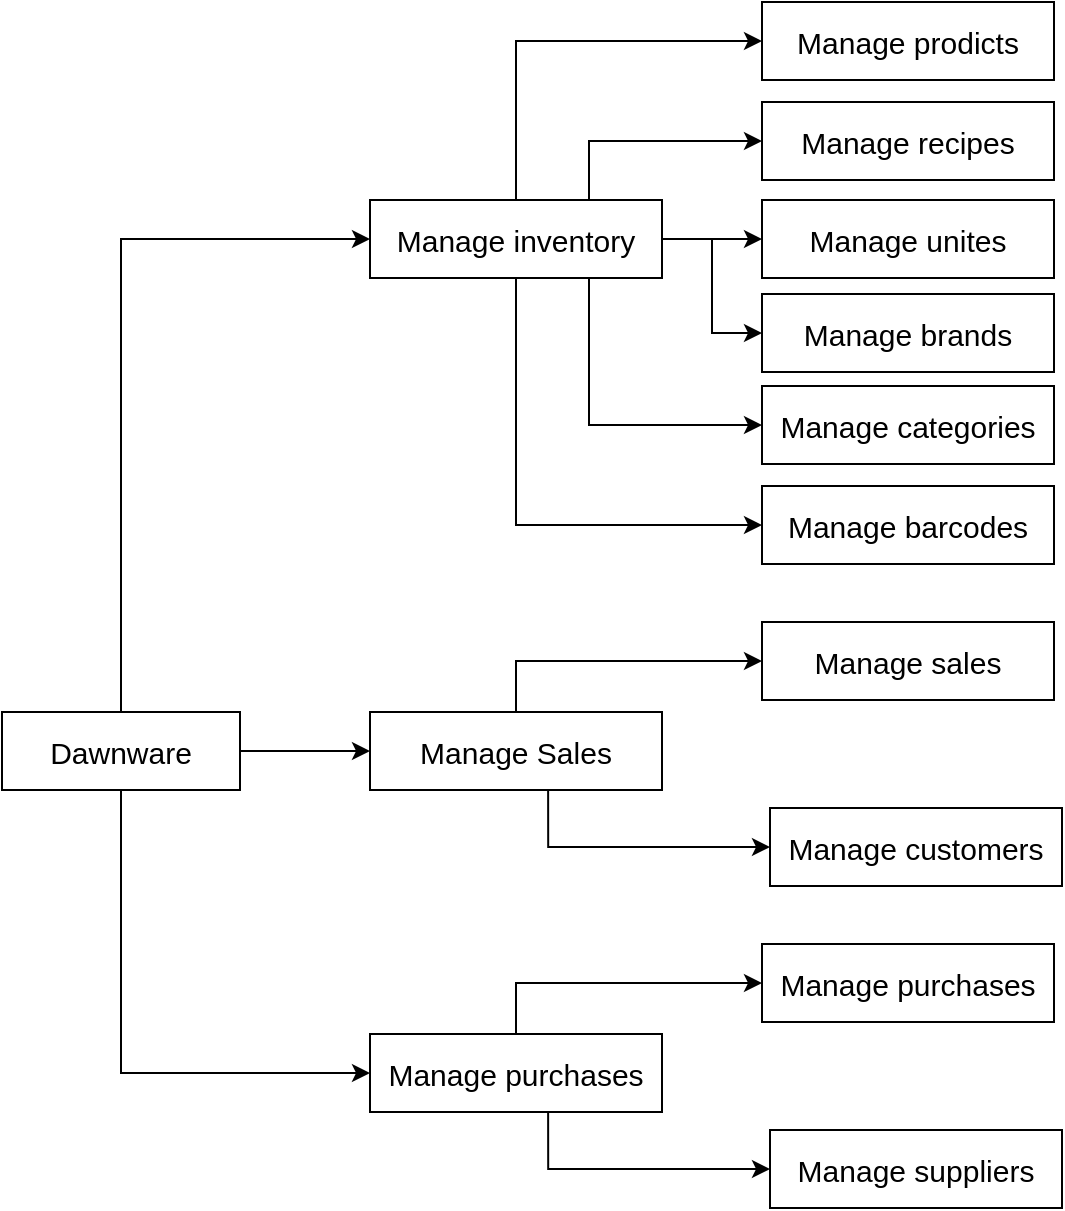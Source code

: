 <mxfile version="23.1.5" type="device">
  <diagram name="Page-1" id="lQxLQl3zekRtBq-5eqVQ">
    <mxGraphModel dx="880" dy="958" grid="0" gridSize="10" guides="1" tooltips="1" connect="1" arrows="1" fold="1" page="0" pageScale="1" pageWidth="850" pageHeight="1100" math="0" shadow="0">
      <root>
        <mxCell id="0" />
        <mxCell id="1" parent="0" />
        <mxCell id="jflEDgTrK-iR_ibRTlid-3" style="edgeStyle=orthogonalEdgeStyle;rounded=0;orthogonalLoop=1;jettySize=auto;html=1;entryX=0;entryY=0.5;entryDx=0;entryDy=0;exitX=0.5;exitY=0;exitDx=0;exitDy=0;" edge="1" parent="1" source="jflEDgTrK-iR_ibRTlid-1" target="jflEDgTrK-iR_ibRTlid-2">
          <mxGeometry relative="1" as="geometry" />
        </mxCell>
        <mxCell id="jflEDgTrK-iR_ibRTlid-18" style="edgeStyle=orthogonalEdgeStyle;rounded=0;orthogonalLoop=1;jettySize=auto;html=1;entryX=0;entryY=0.5;entryDx=0;entryDy=0;" edge="1" parent="1" source="jflEDgTrK-iR_ibRTlid-1" target="jflEDgTrK-iR_ibRTlid-17">
          <mxGeometry relative="1" as="geometry" />
        </mxCell>
        <mxCell id="jflEDgTrK-iR_ibRTlid-32" style="edgeStyle=orthogonalEdgeStyle;rounded=0;orthogonalLoop=1;jettySize=auto;html=1;entryX=0;entryY=0.5;entryDx=0;entryDy=0;exitX=0.5;exitY=1;exitDx=0;exitDy=0;" edge="1" parent="1" source="jflEDgTrK-iR_ibRTlid-1" target="jflEDgTrK-iR_ibRTlid-30">
          <mxGeometry relative="1" as="geometry" />
        </mxCell>
        <mxCell id="jflEDgTrK-iR_ibRTlid-1" value="&lt;font style=&quot;font-size: 15px;&quot;&gt;Dawnware&lt;/font&gt;" style="rounded=0;whiteSpace=wrap;html=1;" vertex="1" parent="1">
          <mxGeometry x="230" y="280" width="119" height="39" as="geometry" />
        </mxCell>
        <mxCell id="jflEDgTrK-iR_ibRTlid-5" style="edgeStyle=orthogonalEdgeStyle;rounded=0;orthogonalLoop=1;jettySize=auto;html=1;entryX=0;entryY=0.5;entryDx=0;entryDy=0;exitX=0.5;exitY=0;exitDx=0;exitDy=0;" edge="1" parent="1" source="jflEDgTrK-iR_ibRTlid-2" target="jflEDgTrK-iR_ibRTlid-4">
          <mxGeometry relative="1" as="geometry" />
        </mxCell>
        <mxCell id="jflEDgTrK-iR_ibRTlid-9" style="edgeStyle=orthogonalEdgeStyle;rounded=0;orthogonalLoop=1;jettySize=auto;html=1;entryX=0;entryY=0.5;entryDx=0;entryDy=0;exitX=0.75;exitY=1;exitDx=0;exitDy=0;" edge="1" parent="1" source="jflEDgTrK-iR_ibRTlid-2" target="jflEDgTrK-iR_ibRTlid-8">
          <mxGeometry relative="1" as="geometry" />
        </mxCell>
        <mxCell id="jflEDgTrK-iR_ibRTlid-11" style="edgeStyle=orthogonalEdgeStyle;rounded=0;orthogonalLoop=1;jettySize=auto;html=1;entryX=0;entryY=0.5;entryDx=0;entryDy=0;exitX=0.5;exitY=1;exitDx=0;exitDy=0;" edge="1" parent="1" source="jflEDgTrK-iR_ibRTlid-2" target="jflEDgTrK-iR_ibRTlid-10">
          <mxGeometry relative="1" as="geometry" />
        </mxCell>
        <mxCell id="jflEDgTrK-iR_ibRTlid-14" style="edgeStyle=orthogonalEdgeStyle;rounded=0;orthogonalLoop=1;jettySize=auto;html=1;entryX=0;entryY=0.5;entryDx=0;entryDy=0;exitX=0.75;exitY=0;exitDx=0;exitDy=0;" edge="1" parent="1" source="jflEDgTrK-iR_ibRTlid-2" target="jflEDgTrK-iR_ibRTlid-12">
          <mxGeometry relative="1" as="geometry" />
        </mxCell>
        <mxCell id="jflEDgTrK-iR_ibRTlid-23" style="edgeStyle=orthogonalEdgeStyle;rounded=0;orthogonalLoop=1;jettySize=auto;html=1;entryX=0;entryY=0.5;entryDx=0;entryDy=0;" edge="1" parent="1" source="jflEDgTrK-iR_ibRTlid-2" target="jflEDgTrK-iR_ibRTlid-22">
          <mxGeometry relative="1" as="geometry" />
        </mxCell>
        <mxCell id="jflEDgTrK-iR_ibRTlid-2" value="&lt;span style=&quot;font-size: 15px;&quot;&gt;Manage inventory&lt;/span&gt;" style="rounded=0;whiteSpace=wrap;html=1;" vertex="1" parent="1">
          <mxGeometry x="414" y="24" width="146" height="39" as="geometry" />
        </mxCell>
        <mxCell id="jflEDgTrK-iR_ibRTlid-4" value="&lt;span style=&quot;font-size: 15px;&quot;&gt;Manage prodicts&lt;/span&gt;" style="rounded=0;whiteSpace=wrap;html=1;" vertex="1" parent="1">
          <mxGeometry x="610" y="-75" width="146" height="39" as="geometry" />
        </mxCell>
        <mxCell id="jflEDgTrK-iR_ibRTlid-6" value="&lt;span style=&quot;font-size: 15px;&quot;&gt;Manage unites&lt;/span&gt;" style="rounded=0;whiteSpace=wrap;html=1;" vertex="1" parent="1">
          <mxGeometry x="610" y="24" width="146" height="39" as="geometry" />
        </mxCell>
        <mxCell id="jflEDgTrK-iR_ibRTlid-7" style="edgeStyle=orthogonalEdgeStyle;rounded=0;orthogonalLoop=1;jettySize=auto;html=1;entryX=0;entryY=0.5;entryDx=0;entryDy=0;exitX=1;exitY=0.5;exitDx=0;exitDy=0;" edge="1" target="jflEDgTrK-iR_ibRTlid-6" parent="1" source="jflEDgTrK-iR_ibRTlid-2">
          <mxGeometry relative="1" as="geometry">
            <mxPoint x="533" y="-19" as="sourcePoint" />
          </mxGeometry>
        </mxCell>
        <mxCell id="jflEDgTrK-iR_ibRTlid-8" value="&lt;span style=&quot;font-size: 15px;&quot;&gt;Manage categories&lt;/span&gt;" style="rounded=0;whiteSpace=wrap;html=1;" vertex="1" parent="1">
          <mxGeometry x="610" y="117" width="146" height="39" as="geometry" />
        </mxCell>
        <mxCell id="jflEDgTrK-iR_ibRTlid-10" value="&lt;span style=&quot;font-size: 15px;&quot;&gt;Manage barcodes&lt;/span&gt;" style="rounded=0;whiteSpace=wrap;html=1;" vertex="1" parent="1">
          <mxGeometry x="610" y="167" width="146" height="39" as="geometry" />
        </mxCell>
        <mxCell id="jflEDgTrK-iR_ibRTlid-12" value="&lt;span style=&quot;font-size: 15px;&quot;&gt;Manage recipes&lt;/span&gt;" style="rounded=0;whiteSpace=wrap;html=1;" vertex="1" parent="1">
          <mxGeometry x="610" y="-25" width="146" height="39" as="geometry" />
        </mxCell>
        <mxCell id="jflEDgTrK-iR_ibRTlid-15" value="&lt;span style=&quot;font-size: 15px;&quot;&gt;Manage sales&lt;/span&gt;" style="rounded=0;whiteSpace=wrap;html=1;" vertex="1" parent="1">
          <mxGeometry x="610" y="235" width="146" height="39" as="geometry" />
        </mxCell>
        <mxCell id="jflEDgTrK-iR_ibRTlid-20" style="edgeStyle=orthogonalEdgeStyle;rounded=0;orthogonalLoop=1;jettySize=auto;html=1;entryX=0;entryY=0.5;entryDx=0;entryDy=0;exitX=0.5;exitY=0;exitDx=0;exitDy=0;" edge="1" parent="1" source="jflEDgTrK-iR_ibRTlid-17" target="jflEDgTrK-iR_ibRTlid-15">
          <mxGeometry relative="1" as="geometry" />
        </mxCell>
        <mxCell id="jflEDgTrK-iR_ibRTlid-24" style="edgeStyle=orthogonalEdgeStyle;rounded=0;orthogonalLoop=1;jettySize=auto;html=1;entryX=0;entryY=0.5;entryDx=0;entryDy=0;exitX=0.61;exitY=0.974;exitDx=0;exitDy=0;exitPerimeter=0;" edge="1" parent="1" source="jflEDgTrK-iR_ibRTlid-17" target="jflEDgTrK-iR_ibRTlid-21">
          <mxGeometry relative="1" as="geometry" />
        </mxCell>
        <mxCell id="jflEDgTrK-iR_ibRTlid-17" value="&lt;span style=&quot;font-size: 15px;&quot;&gt;Manage Sales&lt;/span&gt;" style="rounded=0;whiteSpace=wrap;html=1;" vertex="1" parent="1">
          <mxGeometry x="414" y="280" width="146" height="39" as="geometry" />
        </mxCell>
        <mxCell id="jflEDgTrK-iR_ibRTlid-21" value="&lt;span style=&quot;font-size: 15px;&quot;&gt;Manage customers&lt;/span&gt;" style="rounded=0;whiteSpace=wrap;html=1;" vertex="1" parent="1">
          <mxGeometry x="614" y="328" width="146" height="39" as="geometry" />
        </mxCell>
        <mxCell id="jflEDgTrK-iR_ibRTlid-22" value="&lt;span style=&quot;font-size: 15px;&quot;&gt;Manage brands&lt;/span&gt;" style="rounded=0;whiteSpace=wrap;html=1;" vertex="1" parent="1">
          <mxGeometry x="610" y="71" width="146" height="39" as="geometry" />
        </mxCell>
        <mxCell id="jflEDgTrK-iR_ibRTlid-27" value="&lt;span style=&quot;font-size: 15px;&quot;&gt;Manage purchases&lt;/span&gt;" style="rounded=0;whiteSpace=wrap;html=1;" vertex="1" parent="1">
          <mxGeometry x="610" y="396" width="146" height="39" as="geometry" />
        </mxCell>
        <mxCell id="jflEDgTrK-iR_ibRTlid-28" style="edgeStyle=orthogonalEdgeStyle;rounded=0;orthogonalLoop=1;jettySize=auto;html=1;entryX=0;entryY=0.5;entryDx=0;entryDy=0;exitX=0.5;exitY=0;exitDx=0;exitDy=0;" edge="1" source="jflEDgTrK-iR_ibRTlid-30" target="jflEDgTrK-iR_ibRTlid-27" parent="1">
          <mxGeometry relative="1" as="geometry" />
        </mxCell>
        <mxCell id="jflEDgTrK-iR_ibRTlid-29" style="edgeStyle=orthogonalEdgeStyle;rounded=0;orthogonalLoop=1;jettySize=auto;html=1;entryX=0;entryY=0.5;entryDx=0;entryDy=0;exitX=0.61;exitY=0.974;exitDx=0;exitDy=0;exitPerimeter=0;" edge="1" source="jflEDgTrK-iR_ibRTlid-30" target="jflEDgTrK-iR_ibRTlid-31" parent="1">
          <mxGeometry relative="1" as="geometry" />
        </mxCell>
        <mxCell id="jflEDgTrK-iR_ibRTlid-30" value="&lt;span style=&quot;font-size: 15px;&quot;&gt;Manage purchases&lt;/span&gt;" style="rounded=0;whiteSpace=wrap;html=1;" vertex="1" parent="1">
          <mxGeometry x="414" y="441" width="146" height="39" as="geometry" />
        </mxCell>
        <mxCell id="jflEDgTrK-iR_ibRTlid-31" value="&lt;span style=&quot;font-size: 15px;&quot;&gt;Manage suppliers&lt;/span&gt;" style="rounded=0;whiteSpace=wrap;html=1;" vertex="1" parent="1">
          <mxGeometry x="614" y="489" width="146" height="39" as="geometry" />
        </mxCell>
      </root>
    </mxGraphModel>
  </diagram>
</mxfile>
